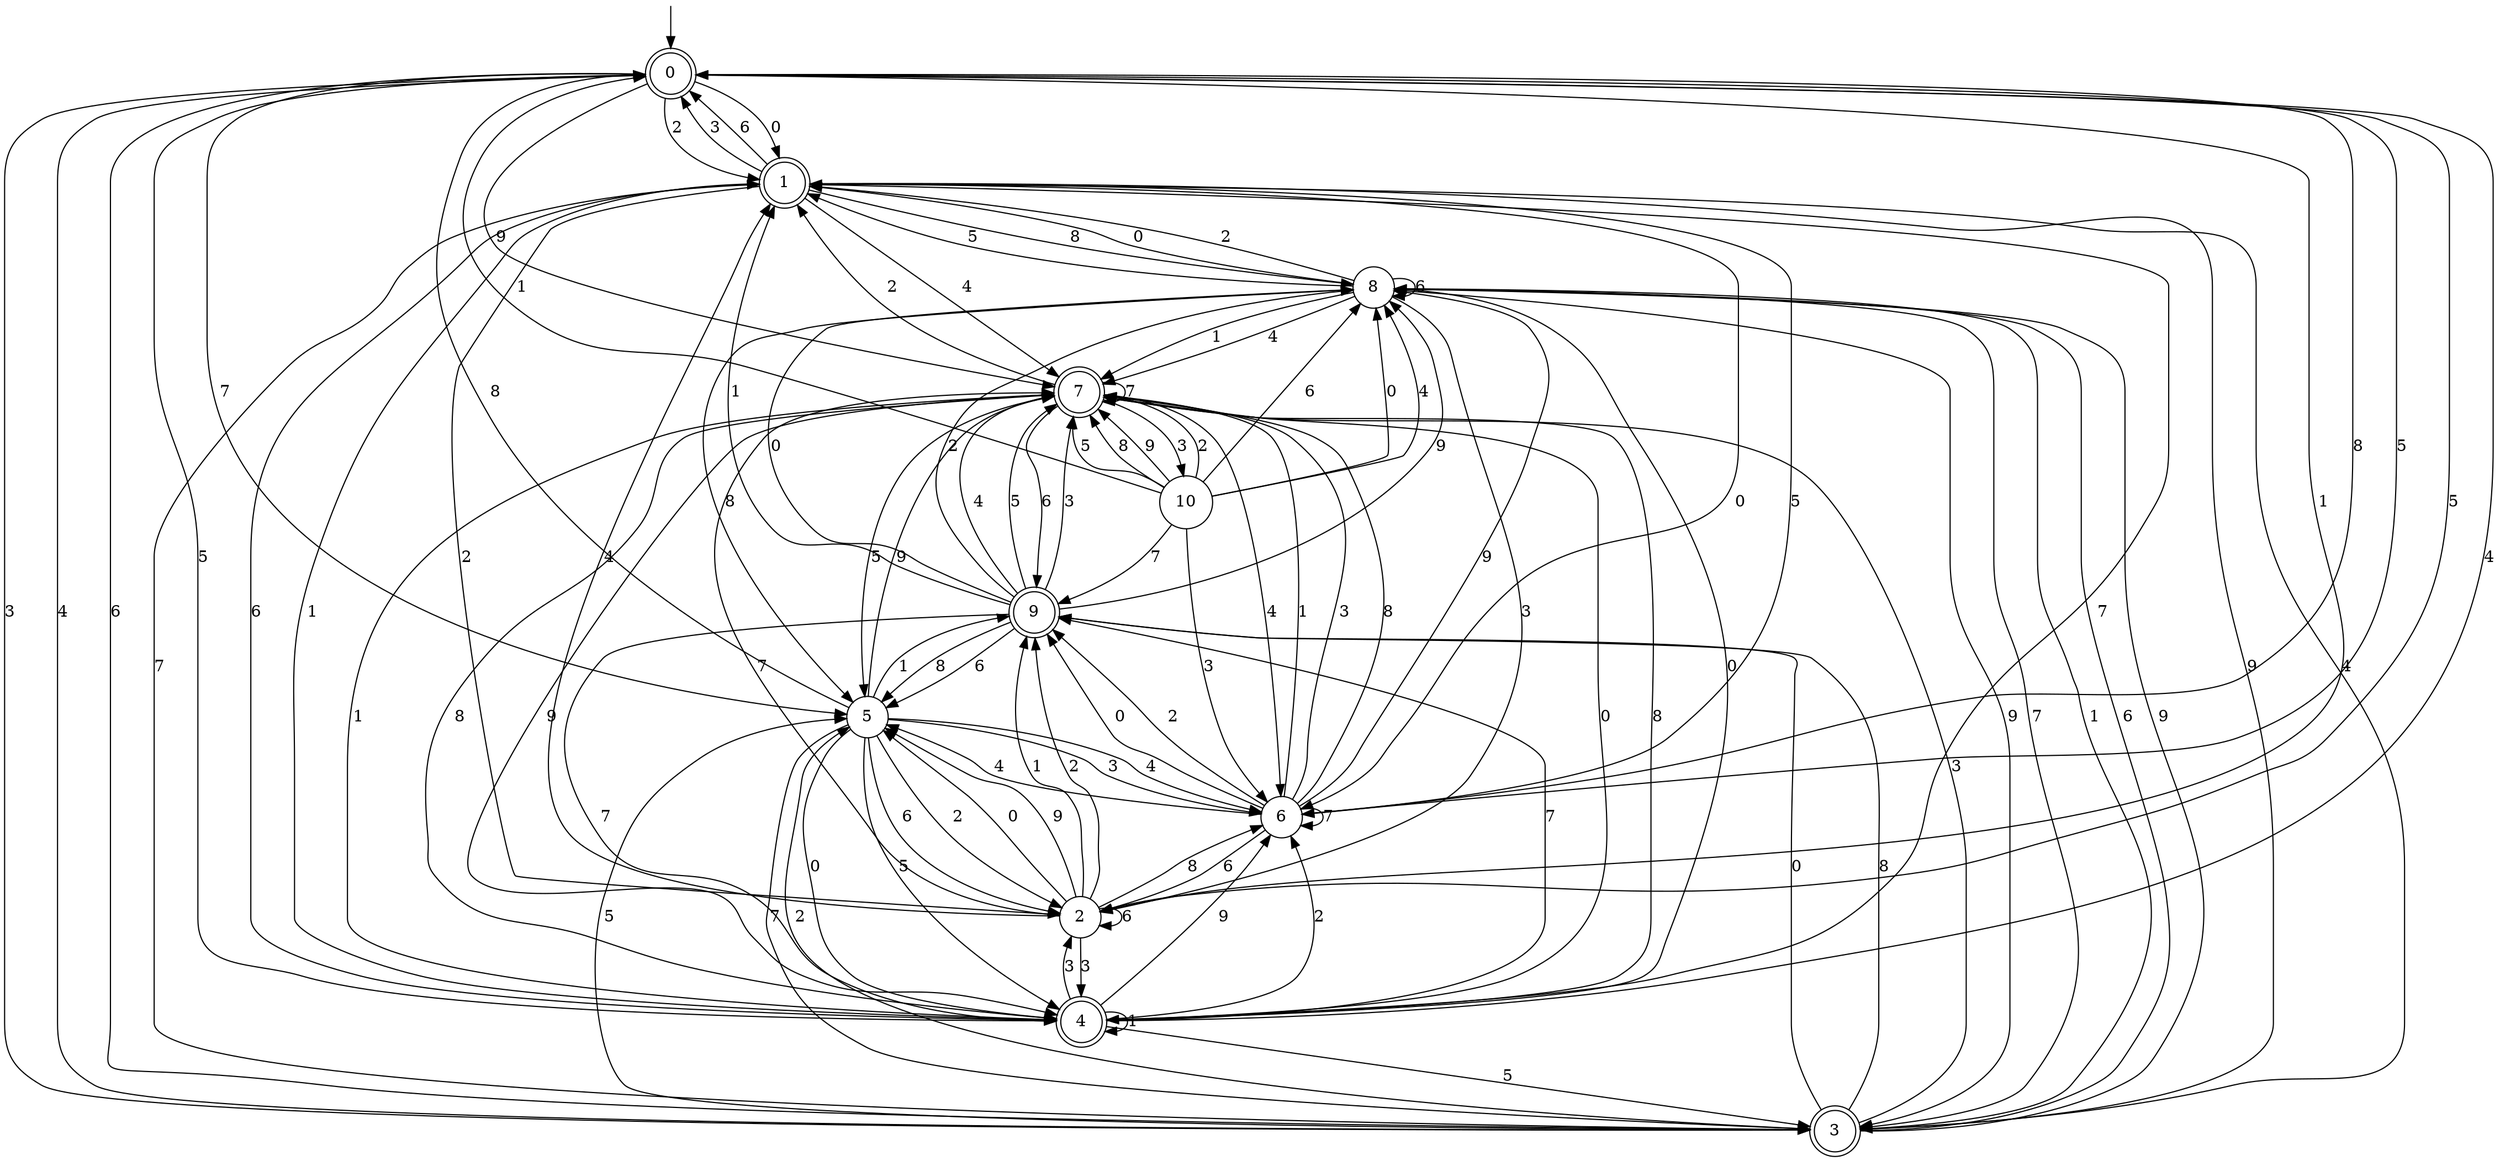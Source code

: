 digraph g {

	s0 [shape="doublecircle" label="0"];
	s1 [shape="doublecircle" label="1"];
	s2 [shape="circle" label="2"];
	s3 [shape="doublecircle" label="3"];
	s4 [shape="doublecircle" label="4"];
	s5 [shape="circle" label="5"];
	s6 [shape="circle" label="6"];
	s7 [shape="doublecircle" label="7"];
	s8 [shape="circle" label="8"];
	s9 [shape="doublecircle" label="9"];
	s10 [shape="circle" label="10"];
	s0 -> s1 [label="0"];
	s0 -> s2 [label="1"];
	s0 -> s1 [label="2"];
	s0 -> s3 [label="3"];
	s0 -> s3 [label="4"];
	s0 -> s4 [label="5"];
	s0 -> s3 [label="6"];
	s0 -> s5 [label="7"];
	s0 -> s6 [label="8"];
	s0 -> s7 [label="9"];
	s1 -> s6 [label="0"];
	s1 -> s4 [label="1"];
	s1 -> s2 [label="2"];
	s1 -> s0 [label="3"];
	s1 -> s7 [label="4"];
	s1 -> s6 [label="5"];
	s1 -> s0 [label="6"];
	s1 -> s4 [label="7"];
	s1 -> s8 [label="8"];
	s1 -> s3 [label="9"];
	s2 -> s5 [label="0"];
	s2 -> s9 [label="1"];
	s2 -> s9 [label="2"];
	s2 -> s4 [label="3"];
	s2 -> s1 [label="4"];
	s2 -> s0 [label="5"];
	s2 -> s2 [label="6"];
	s2 -> s7 [label="7"];
	s2 -> s6 [label="8"];
	s2 -> s5 [label="9"];
	s3 -> s9 [label="0"];
	s3 -> s8 [label="1"];
	s3 -> s5 [label="2"];
	s3 -> s7 [label="3"];
	s3 -> s1 [label="4"];
	s3 -> s5 [label="5"];
	s3 -> s8 [label="6"];
	s3 -> s1 [label="7"];
	s3 -> s9 [label="8"];
	s3 -> s8 [label="9"];
	s4 -> s8 [label="0"];
	s4 -> s4 [label="1"];
	s4 -> s6 [label="2"];
	s4 -> s2 [label="3"];
	s4 -> s0 [label="4"];
	s4 -> s3 [label="5"];
	s4 -> s1 [label="6"];
	s4 -> s9 [label="7"];
	s4 -> s7 [label="8"];
	s4 -> s6 [label="9"];
	s5 -> s4 [label="0"];
	s5 -> s9 [label="1"];
	s5 -> s2 [label="2"];
	s5 -> s6 [label="3"];
	s5 -> s6 [label="4"];
	s5 -> s4 [label="5"];
	s5 -> s2 [label="6"];
	s5 -> s3 [label="7"];
	s5 -> s0 [label="8"];
	s5 -> s7 [label="9"];
	s6 -> s9 [label="0"];
	s6 -> s7 [label="1"];
	s6 -> s9 [label="2"];
	s6 -> s7 [label="3"];
	s6 -> s5 [label="4"];
	s6 -> s0 [label="5"];
	s6 -> s2 [label="6"];
	s6 -> s6 [label="7"];
	s6 -> s7 [label="8"];
	s6 -> s8 [label="9"];
	s7 -> s4 [label="0"];
	s7 -> s4 [label="1"];
	s7 -> s1 [label="2"];
	s7 -> s10 [label="3"];
	s7 -> s6 [label="4"];
	s7 -> s5 [label="5"];
	s7 -> s9 [label="6"];
	s7 -> s7 [label="7"];
	s7 -> s4 [label="8"];
	s7 -> s4 [label="9"];
	s8 -> s1 [label="0"];
	s8 -> s7 [label="1"];
	s8 -> s1 [label="2"];
	s8 -> s2 [label="3"];
	s8 -> s7 [label="4"];
	s8 -> s1 [label="5"];
	s8 -> s8 [label="6"];
	s8 -> s3 [label="7"];
	s8 -> s5 [label="8"];
	s8 -> s3 [label="9"];
	s9 -> s8 [label="0"];
	s9 -> s1 [label="1"];
	s9 -> s8 [label="2"];
	s9 -> s7 [label="3"];
	s9 -> s7 [label="4"];
	s9 -> s7 [label="5"];
	s9 -> s5 [label="6"];
	s9 -> s4 [label="7"];
	s9 -> s5 [label="8"];
	s9 -> s8 [label="9"];
	s10 -> s8 [label="0"];
	s10 -> s0 [label="1"];
	s10 -> s7 [label="2"];
	s10 -> s6 [label="3"];
	s10 -> s8 [label="4"];
	s10 -> s7 [label="5"];
	s10 -> s8 [label="6"];
	s10 -> s9 [label="7"];
	s10 -> s7 [label="8"];
	s10 -> s7 [label="9"];

__start0 [label="" shape="none" width="0" height="0"];
__start0 -> s0;

}
